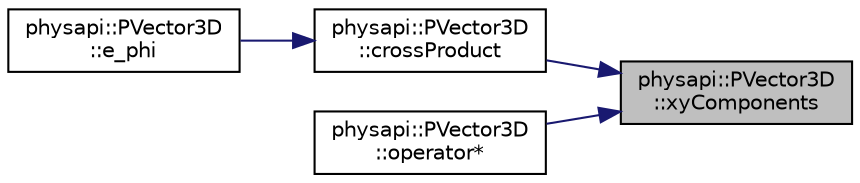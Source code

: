 digraph "physapi::PVector3D::xyComponents"
{
 // LATEX_PDF_SIZE
  edge [fontname="Helvetica",fontsize="10",labelfontname="Helvetica",labelfontsize="10"];
  node [fontname="Helvetica",fontsize="10",shape=record];
  rankdir="RL";
  Node1 [label="physapi::PVector3D\l::xyComponents",height=0.2,width=0.4,color="black", fillcolor="grey75", style="filled", fontcolor="black",tooltip="Get the XY components as a PVector2D."];
  Node1 -> Node2 [dir="back",color="midnightblue",fontsize="10",style="solid",fontname="Helvetica"];
  Node2 [label="physapi::PVector3D\l::crossProduct",height=0.2,width=0.4,color="black", fillcolor="white", style="filled",URL="$classphysapi_1_1_p_vector3_d.html#ab44b6cd32c827e03b162f57532365b3c",tooltip="Calculates the cross product of two 3d vectors."];
  Node2 -> Node3 [dir="back",color="midnightblue",fontsize="10",style="solid",fontname="Helvetica"];
  Node3 [label="physapi::PVector3D\l::e_phi",height=0.2,width=0.4,color="black", fillcolor="white", style="filled",URL="$classphysapi_1_1_p_vector3_d.html#a37b00ddee4484f5eae447a0e8d4c2a39",tooltip="Get the  basis vector in cartesian coordinates."];
  Node1 -> Node4 [dir="back",color="midnightblue",fontsize="10",style="solid",fontname="Helvetica"];
  Node4 [label="physapi::PVector3D\l::operator*",height=0.2,width=0.4,color="black", fillcolor="white", style="filled",URL="$classphysapi_1_1_p_vector3_d.html#acf5dd4969c9cb448f983f69a197dbcb3",tooltip="Vector multiplication of 3D-vectors."];
}
